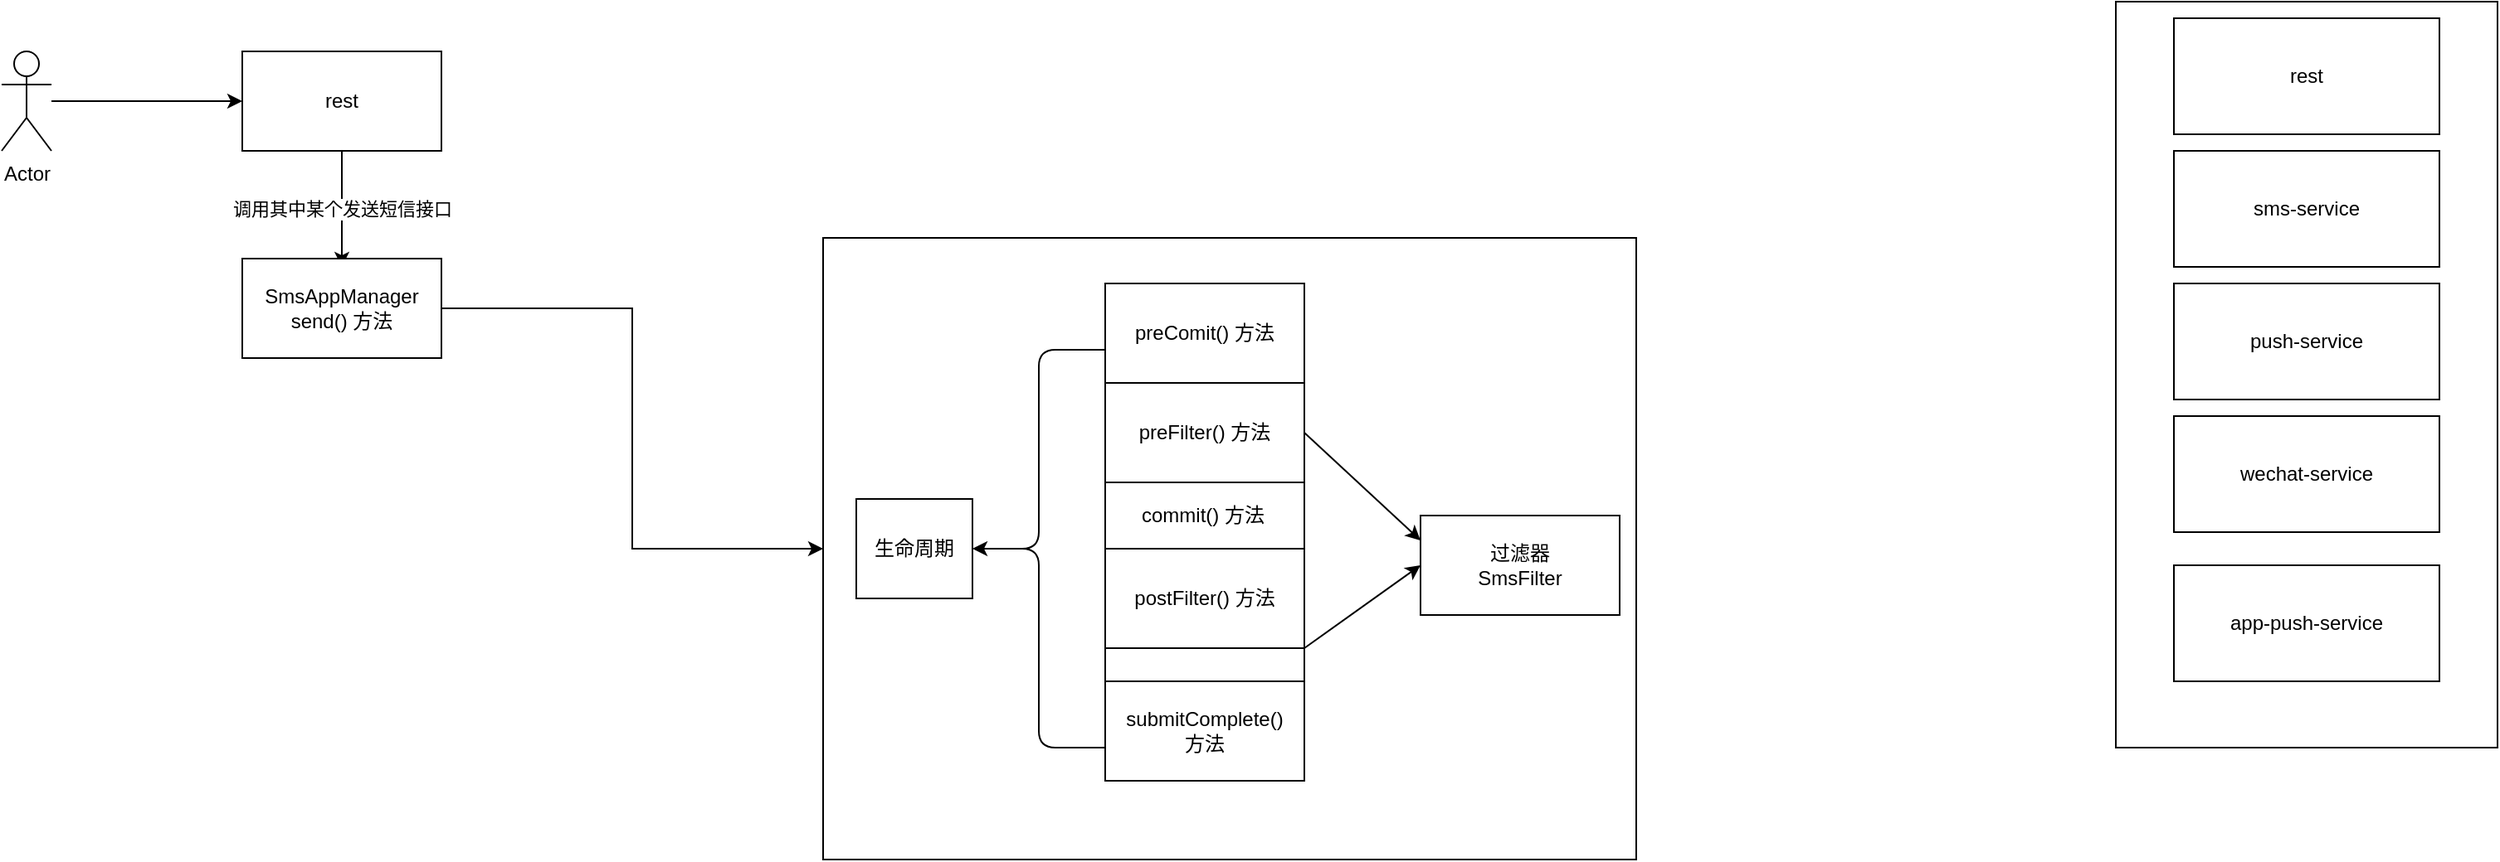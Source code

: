 <mxfile version="10.9.0" type="github"><diagram id="8_ixka2RzBEOCrbDHTK6" name="第 1 页"><mxGraphModel dx="840" dy="435" grid="1" gridSize="10" guides="1" tooltips="1" connect="1" arrows="1" fold="1" page="1" pageScale="1" pageWidth="1100" pageHeight="2000" math="0" shadow="0"><root><mxCell id="0"/><mxCell id="1" parent="0"/><mxCell id="K4MQQNFl2IGmjlIhQZtQ-3" value="" style="rounded=0;whiteSpace=wrap;html=1;" vertex="1" parent="1"><mxGeometry x="1324" y="40" width="230" height="450" as="geometry"/></mxCell><mxCell id="K4MQQNFl2IGmjlIhQZtQ-1" value="sms-service" style="rounded=0;whiteSpace=wrap;html=1;" vertex="1" parent="1"><mxGeometry x="1359" y="130" width="160" height="70" as="geometry"/></mxCell><mxCell id="K4MQQNFl2IGmjlIhQZtQ-33" style="edgeStyle=orthogonalEdgeStyle;rounded=0;orthogonalLoop=1;jettySize=auto;html=1;entryX=0;entryY=0.5;entryDx=0;entryDy=0;" edge="1" parent="1" source="K4MQQNFl2IGmjlIhQZtQ-2" target="K4MQQNFl2IGmjlIhQZtQ-8"><mxGeometry relative="1" as="geometry"/></mxCell><mxCell id="K4MQQNFl2IGmjlIhQZtQ-2" value="Actor" style="shape=umlActor;verticalLabelPosition=bottom;labelBackgroundColor=#ffffff;verticalAlign=top;html=1;outlineConnect=0;" vertex="1" parent="1"><mxGeometry x="50" y="70" width="30" height="60" as="geometry"/></mxCell><mxCell id="K4MQQNFl2IGmjlIhQZtQ-4" value="rest" style="rounded=0;whiteSpace=wrap;html=1;" vertex="1" parent="1"><mxGeometry x="1359" y="50" width="160" height="70" as="geometry"/></mxCell><mxCell id="K4MQQNFl2IGmjlIhQZtQ-5" value="push-service" style="rounded=0;whiteSpace=wrap;html=1;" vertex="1" parent="1"><mxGeometry x="1359" y="210" width="160" height="70" as="geometry"/></mxCell><mxCell id="K4MQQNFl2IGmjlIhQZtQ-6" value="wechat-service" style="rounded=0;whiteSpace=wrap;html=1;" vertex="1" parent="1"><mxGeometry x="1359" y="290" width="160" height="70" as="geometry"/></mxCell><mxCell id="K4MQQNFl2IGmjlIhQZtQ-7" value="app-push-service" style="rounded=0;whiteSpace=wrap;html=1;" vertex="1" parent="1"><mxGeometry x="1359" y="380" width="160" height="70" as="geometry"/></mxCell><mxCell id="K4MQQNFl2IGmjlIhQZtQ-10" value="调用其中某个发送短信接口" style="edgeStyle=orthogonalEdgeStyle;rounded=0;orthogonalLoop=1;jettySize=auto;html=1;entryX=0.5;entryY=0.083;entryDx=0;entryDy=0;entryPerimeter=0;" edge="1" parent="1" source="K4MQQNFl2IGmjlIhQZtQ-8" target="K4MQQNFl2IGmjlIhQZtQ-28"><mxGeometry relative="1" as="geometry"><mxPoint x="255" y="190" as="targetPoint"/></mxGeometry></mxCell><mxCell id="K4MQQNFl2IGmjlIhQZtQ-8" value="rest" style="rounded=0;whiteSpace=wrap;html=1;" vertex="1" parent="1"><mxGeometry x="195" y="70" width="120" height="60" as="geometry"/></mxCell><mxCell id="K4MQQNFl2IGmjlIhQZtQ-32" style="edgeStyle=orthogonalEdgeStyle;rounded=0;orthogonalLoop=1;jettySize=auto;html=1;exitX=1;exitY=0.5;exitDx=0;exitDy=0;" edge="1" parent="1" source="K4MQQNFl2IGmjlIhQZtQ-28" target="K4MQQNFl2IGmjlIhQZtQ-27"><mxGeometry relative="1" as="geometry"/></mxCell><mxCell id="K4MQQNFl2IGmjlIhQZtQ-28" value="SmsAppManager&lt;br&gt;send()&amp;nbsp;方法" style="rounded=0;whiteSpace=wrap;html=1;" vertex="1" parent="1"><mxGeometry x="195" y="195" width="120" height="60" as="geometry"/></mxCell><mxCell id="K4MQQNFl2IGmjlIhQZtQ-31" value="" style="group" vertex="1" connectable="0" parent="1"><mxGeometry x="545" y="182.5" width="490" height="375" as="geometry"/></mxCell><mxCell id="K4MQQNFl2IGmjlIhQZtQ-27" value="" style="rounded=0;whiteSpace=wrap;html=1;" vertex="1" parent="K4MQQNFl2IGmjlIhQZtQ-31"><mxGeometry width="490" height="375" as="geometry"/></mxCell><mxCell id="K4MQQNFl2IGmjlIhQZtQ-9" value="" style="rounded=0;whiteSpace=wrap;html=1;" vertex="1" parent="K4MQQNFl2IGmjlIhQZtQ-31"><mxGeometry x="170" y="27.5" width="120" height="300" as="geometry"/></mxCell><mxCell id="K4MQQNFl2IGmjlIhQZtQ-11" value="preComit()&amp;nbsp;方法&lt;br&gt;" style="rounded=0;whiteSpace=wrap;html=1;" vertex="1" parent="K4MQQNFl2IGmjlIhQZtQ-31"><mxGeometry x="170" y="27.5" width="120" height="60" as="geometry"/></mxCell><mxCell id="K4MQQNFl2IGmjlIhQZtQ-13" value="preFilter()&amp;nbsp;方法" style="rounded=0;whiteSpace=wrap;html=1;" vertex="1" parent="K4MQQNFl2IGmjlIhQZtQ-31"><mxGeometry x="170" y="87.5" width="120" height="60" as="geometry"/></mxCell><mxCell id="K4MQQNFl2IGmjlIhQZtQ-14" value="postFilter()&amp;nbsp;方法" style="rounded=0;whiteSpace=wrap;html=1;" vertex="1" parent="K4MQQNFl2IGmjlIhQZtQ-31"><mxGeometry x="170" y="187.5" width="120" height="60" as="geometry"/></mxCell><mxCell id="K4MQQNFl2IGmjlIhQZtQ-15" value="commit()&amp;nbsp;方法" style="text;html=1;resizable=0;points=[];autosize=1;align=left;verticalAlign=top;spacingTop=-4;" vertex="1" parent="K4MQQNFl2IGmjlIhQZtQ-31"><mxGeometry x="190" y="157.5" width="90" height="20" as="geometry"/></mxCell><mxCell id="K4MQQNFl2IGmjlIhQZtQ-16" value="" style="endArrow=classic;html=1;entryX=0;entryY=0.5;entryDx=0;entryDy=0;" edge="1" parent="K4MQQNFl2IGmjlIhQZtQ-31" target="K4MQQNFl2IGmjlIhQZtQ-18"><mxGeometry width="50" height="50" relative="1" as="geometry"><mxPoint x="290" y="247.5" as="sourcePoint"/><mxPoint x="340" y="197.5" as="targetPoint"/></mxGeometry></mxCell><mxCell id="K4MQQNFl2IGmjlIhQZtQ-17" value="" style="endArrow=classic;html=1;exitX=1;exitY=0.5;exitDx=0;exitDy=0;entryX=0;entryY=0.25;entryDx=0;entryDy=0;" edge="1" parent="K4MQQNFl2IGmjlIhQZtQ-31" source="K4MQQNFl2IGmjlIhQZtQ-13" target="K4MQQNFl2IGmjlIhQZtQ-18"><mxGeometry width="50" height="50" relative="1" as="geometry"><mxPoint x="360" y="147.5" as="sourcePoint"/><mxPoint x="340" y="177.5" as="targetPoint"/></mxGeometry></mxCell><mxCell id="K4MQQNFl2IGmjlIhQZtQ-18" value="过滤器&lt;br&gt;SmsFilter&lt;br&gt;" style="rounded=0;whiteSpace=wrap;html=1;" vertex="1" parent="K4MQQNFl2IGmjlIhQZtQ-31"><mxGeometry x="360" y="167.5" width="120" height="60" as="geometry"/></mxCell><mxCell id="K4MQQNFl2IGmjlIhQZtQ-20" value="submitComplete()&lt;br&gt;方法&lt;br&gt;" style="rounded=0;whiteSpace=wrap;html=1;" vertex="1" parent="K4MQQNFl2IGmjlIhQZtQ-31"><mxGeometry x="170" y="267.5" width="120" height="60" as="geometry"/></mxCell><mxCell id="K4MQQNFl2IGmjlIhQZtQ-21" value="" style="shape=curlyBracket;whiteSpace=wrap;html=1;rounded=1;" vertex="1" parent="K4MQQNFl2IGmjlIhQZtQ-31"><mxGeometry x="90" y="67.5" width="80" height="240" as="geometry"/></mxCell><mxCell id="K4MQQNFl2IGmjlIhQZtQ-24" value="生命周期" style="rounded=0;whiteSpace=wrap;html=1;" vertex="1" parent="K4MQQNFl2IGmjlIhQZtQ-31"><mxGeometry x="20" y="157.5" width="70" height="60" as="geometry"/></mxCell><mxCell id="K4MQQNFl2IGmjlIhQZtQ-25" style="edgeStyle=orthogonalEdgeStyle;rounded=0;orthogonalLoop=1;jettySize=auto;html=1;exitX=0.1;exitY=0.5;exitDx=0;exitDy=0;exitPerimeter=0;entryX=1;entryY=0.5;entryDx=0;entryDy=0;" edge="1" parent="K4MQQNFl2IGmjlIhQZtQ-31" source="K4MQQNFl2IGmjlIhQZtQ-21" target="K4MQQNFl2IGmjlIhQZtQ-24"><mxGeometry relative="1" as="geometry"/></mxCell></root></mxGraphModel></diagram></mxfile>